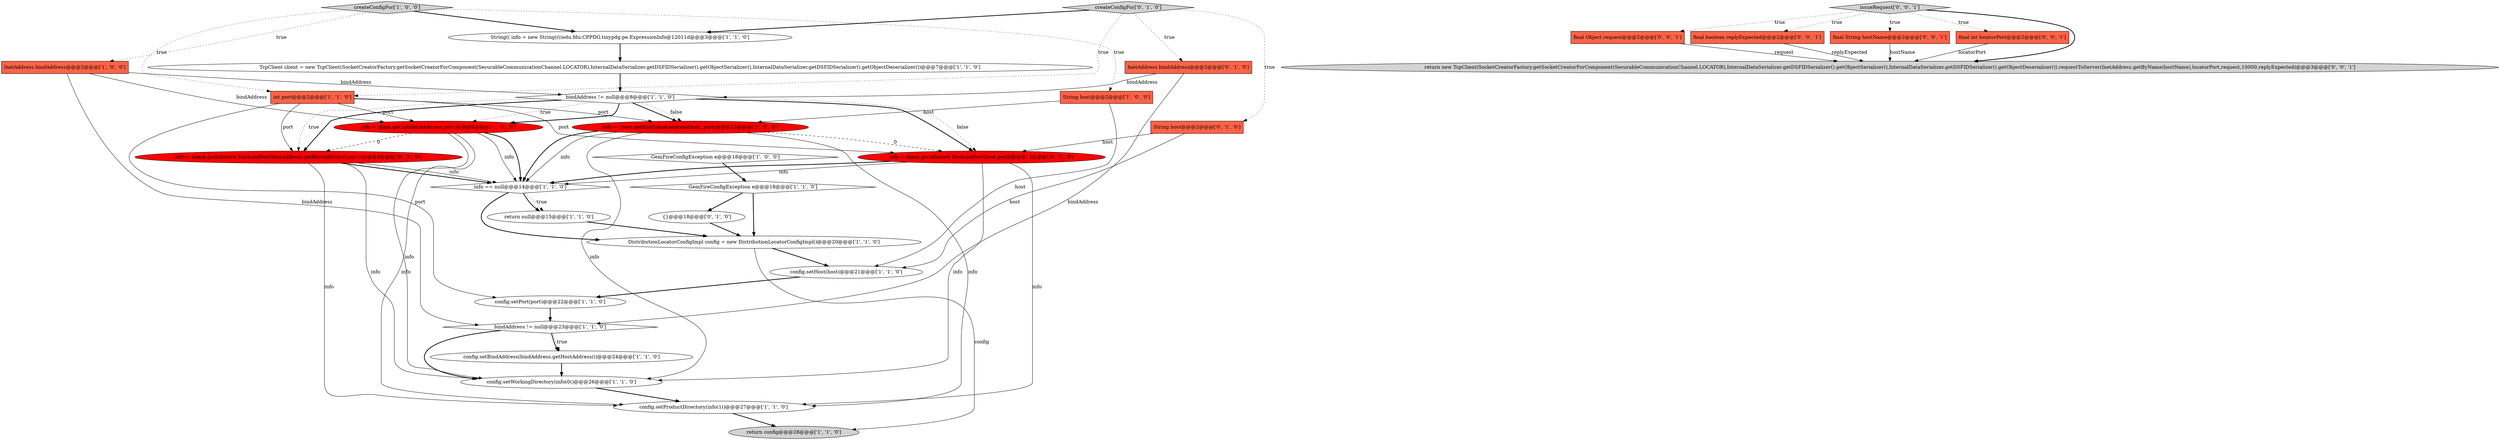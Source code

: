 digraph {
13 [style = filled, label = "info == null@@@14@@@['1', '1', '0']", fillcolor = white, shape = diamond image = "AAA0AAABBB1BBB"];
7 [style = filled, label = "return config@@@28@@@['1', '1', '0']", fillcolor = lightgray, shape = ellipse image = "AAA0AAABBB1BBB"];
8 [style = filled, label = "TcpClient client = new TcpClient(SocketCreatorFactory.getSocketCreatorForComponent(SecurableCommunicationChannel.LOCATOR),InternalDataSerializer.getDSFIDSerializer().getObjectSerializer(),InternalDataSerializer.getDSFIDSerializer().getObjectDeserializer())@@@7@@@['1', '1', '0']", fillcolor = white, shape = ellipse image = "AAA0AAABBB1BBB"];
16 [style = filled, label = "DistributionLocatorConfigImpl config = new DistributionLocatorConfigImpl()@@@20@@@['1', '1', '0']", fillcolor = white, shape = ellipse image = "AAA0AAABBB1BBB"];
9 [style = filled, label = "config.setWorkingDirectory(info(0()@@@26@@@['1', '1', '0']", fillcolor = white, shape = ellipse image = "AAA0AAABBB1BBB"];
31 [style = filled, label = "final Object request@@@2@@@['0', '0', '1']", fillcolor = tomato, shape = box image = "AAA0AAABBB3BBB"];
26 [style = filled, label = "info = client.getInfo(new HostAndPort(bindAddress.getHostAddress(),port))@@@9@@@['0', '1', '0']", fillcolor = red, shape = ellipse image = "AAA1AAABBB2BBB"];
15 [style = filled, label = "GemFireConfigException e@@@18@@@['1', '1', '0']", fillcolor = white, shape = diamond image = "AAA0AAABBB1BBB"];
25 [style = filled, label = "InetAddress bindAddress@@@2@@@['0', '1', '0']", fillcolor = tomato, shape = box image = "AAA0AAABBB2BBB"];
19 [style = filled, label = "InetAddress bindAddress@@@2@@@['1', '0', '0']", fillcolor = tomato, shape = box image = "AAA0AAABBB1BBB"];
24 [style = filled, label = "String host@@@2@@@['0', '1', '0']", fillcolor = tomato, shape = box image = "AAA0AAABBB2BBB"];
32 [style = filled, label = "final boolean replyExpected@@@2@@@['0', '0', '1']", fillcolor = tomato, shape = box image = "AAA0AAABBB3BBB"];
21 [style = filled, label = "info = client.getInfo(new HostAndPort(host,port))@@@12@@@['0', '1', '0']", fillcolor = red, shape = ellipse image = "AAA1AAABBB2BBB"];
3 [style = filled, label = "createConfigFor['1', '0', '0']", fillcolor = lightgray, shape = diamond image = "AAA0AAABBB1BBB"];
4 [style = filled, label = "config.setBindAddress(bindAddress.getHostAddress())@@@24@@@['1', '1', '0']", fillcolor = white, shape = ellipse image = "AAA0AAABBB1BBB"];
22 [style = filled, label = "{}@@@18@@@['0', '1', '0']", fillcolor = white, shape = ellipse image = "AAA0AAABBB2BBB"];
27 [style = filled, label = "final String hostName@@@2@@@['0', '0', '1']", fillcolor = tomato, shape = box image = "AAA0AAABBB3BBB"];
0 [style = filled, label = "info = client.getInfo(toInetAddress(host),port)@@@12@@@['1', '0', '0']", fillcolor = red, shape = ellipse image = "AAA1AAABBB1BBB"];
29 [style = filled, label = "issueRequest['0', '0', '1']", fillcolor = lightgray, shape = diamond image = "AAA0AAABBB3BBB"];
14 [style = filled, label = "GemFireConfigException e@@@18@@@['1', '0', '0']", fillcolor = white, shape = diamond image = "AAA0AAABBB1BBB"];
6 [style = filled, label = "String(( info = new String((((edu.fdu.CPPDG.tinypdg.pe.ExpressionInfo@12011d@@@3@@@['1', '1', '0']", fillcolor = white, shape = ellipse image = "AAA0AAABBB1BBB"];
17 [style = filled, label = "config.setPort(port)@@@22@@@['1', '1', '0']", fillcolor = white, shape = ellipse image = "AAA0AAABBB1BBB"];
11 [style = filled, label = "bindAddress != null@@@8@@@['1', '1', '0']", fillcolor = white, shape = diamond image = "AAA0AAABBB1BBB"];
23 [style = filled, label = "createConfigFor['0', '1', '0']", fillcolor = lightgray, shape = diamond image = "AAA0AAABBB2BBB"];
10 [style = filled, label = "config.setProductDirectory(info(1()@@@27@@@['1', '1', '0']", fillcolor = white, shape = ellipse image = "AAA0AAABBB1BBB"];
20 [style = filled, label = "int port@@@2@@@['1', '1', '0']", fillcolor = tomato, shape = box image = "AAA0AAABBB1BBB"];
28 [style = filled, label = "final int locatorPort@@@2@@@['0', '0', '1']", fillcolor = tomato, shape = box image = "AAA0AAABBB3BBB"];
1 [style = filled, label = "info = client.getInfo(bindAddress,port)@@@9@@@['1', '0', '0']", fillcolor = red, shape = ellipse image = "AAA1AAABBB1BBB"];
5 [style = filled, label = "bindAddress != null@@@23@@@['1', '1', '0']", fillcolor = white, shape = diamond image = "AAA0AAABBB1BBB"];
30 [style = filled, label = "return new TcpClient(SocketCreatorFactory.getSocketCreatorForComponent(SecurableCommunicationChannel.LOCATOR),InternalDataSerializer.getDSFIDSerializer().getObjectSerializer(),InternalDataSerializer.getDSFIDSerializer().getObjectDeserializer()).requestToServer(InetAddress.getByName(hostName),locatorPort,request,10000,replyExpected)@@@3@@@['0', '0', '1']", fillcolor = lightgray, shape = ellipse image = "AAA0AAABBB3BBB"];
2 [style = filled, label = "config.setHost(host)@@@21@@@['1', '1', '0']", fillcolor = white, shape = ellipse image = "AAA0AAABBB1BBB"];
18 [style = filled, label = "String host@@@2@@@['1', '0', '0']", fillcolor = tomato, shape = box image = "AAA0AAABBB1BBB"];
12 [style = filled, label = "return null@@@15@@@['1', '1', '0']", fillcolor = white, shape = ellipse image = "AAA0AAABBB1BBB"];
2->17 [style = bold, label=""];
4->9 [style = bold, label=""];
26->9 [style = solid, label="info"];
17->5 [style = bold, label=""];
26->10 [style = solid, label="info"];
21->10 [style = solid, label="info"];
3->20 [style = dotted, label="true"];
0->13 [style = bold, label=""];
5->9 [style = bold, label=""];
29->30 [style = bold, label=""];
13->12 [style = dotted, label="true"];
11->1 [style = bold, label=""];
22->16 [style = bold, label=""];
1->26 [style = dashed, label="0"];
28->30 [style = solid, label="locatorPort"];
21->9 [style = solid, label="info"];
11->1 [style = dotted, label="true"];
19->11 [style = solid, label="bindAddress"];
11->21 [style = bold, label=""];
29->27 [style = dotted, label="true"];
24->2 [style = solid, label="host"];
19->5 [style = solid, label="bindAddress"];
24->21 [style = solid, label="host"];
25->11 [style = solid, label="bindAddress"];
3->6 [style = bold, label=""];
19->1 [style = solid, label="bindAddress"];
12->16 [style = bold, label=""];
20->17 [style = solid, label="port"];
9->10 [style = bold, label=""];
16->2 [style = bold, label=""];
0->10 [style = solid, label="info"];
0->9 [style = solid, label="info"];
20->21 [style = solid, label="port"];
15->16 [style = bold, label=""];
16->7 [style = solid, label="config"];
1->13 [style = bold, label=""];
13->16 [style = bold, label=""];
10->7 [style = bold, label=""];
26->13 [style = bold, label=""];
5->4 [style = dotted, label="true"];
1->9 [style = solid, label="info"];
15->22 [style = bold, label=""];
11->26 [style = dotted, label="true"];
11->21 [style = dotted, label="false"];
20->0 [style = solid, label="port"];
31->30 [style = solid, label="request"];
23->20 [style = dotted, label="true"];
1->10 [style = solid, label="info"];
11->0 [style = bold, label=""];
13->12 [style = bold, label=""];
3->19 [style = dotted, label="true"];
32->30 [style = solid, label="replyExpected"];
29->28 [style = dotted, label="true"];
21->13 [style = bold, label=""];
11->0 [style = dotted, label="false"];
0->21 [style = dashed, label="0"];
27->30 [style = solid, label="hostName"];
23->6 [style = bold, label=""];
3->18 [style = dotted, label="true"];
20->26 [style = solid, label="port"];
6->8 [style = bold, label=""];
1->13 [style = solid, label="info"];
21->13 [style = solid, label="info"];
5->4 [style = bold, label=""];
18->2 [style = solid, label="host"];
25->5 [style = solid, label="bindAddress"];
14->15 [style = bold, label=""];
18->0 [style = solid, label="host"];
0->13 [style = solid, label="info"];
8->11 [style = bold, label=""];
23->24 [style = dotted, label="true"];
23->25 [style = dotted, label="true"];
29->32 [style = dotted, label="true"];
20->1 [style = solid, label="port"];
26->13 [style = solid, label="info"];
11->26 [style = bold, label=""];
29->31 [style = dotted, label="true"];
}
